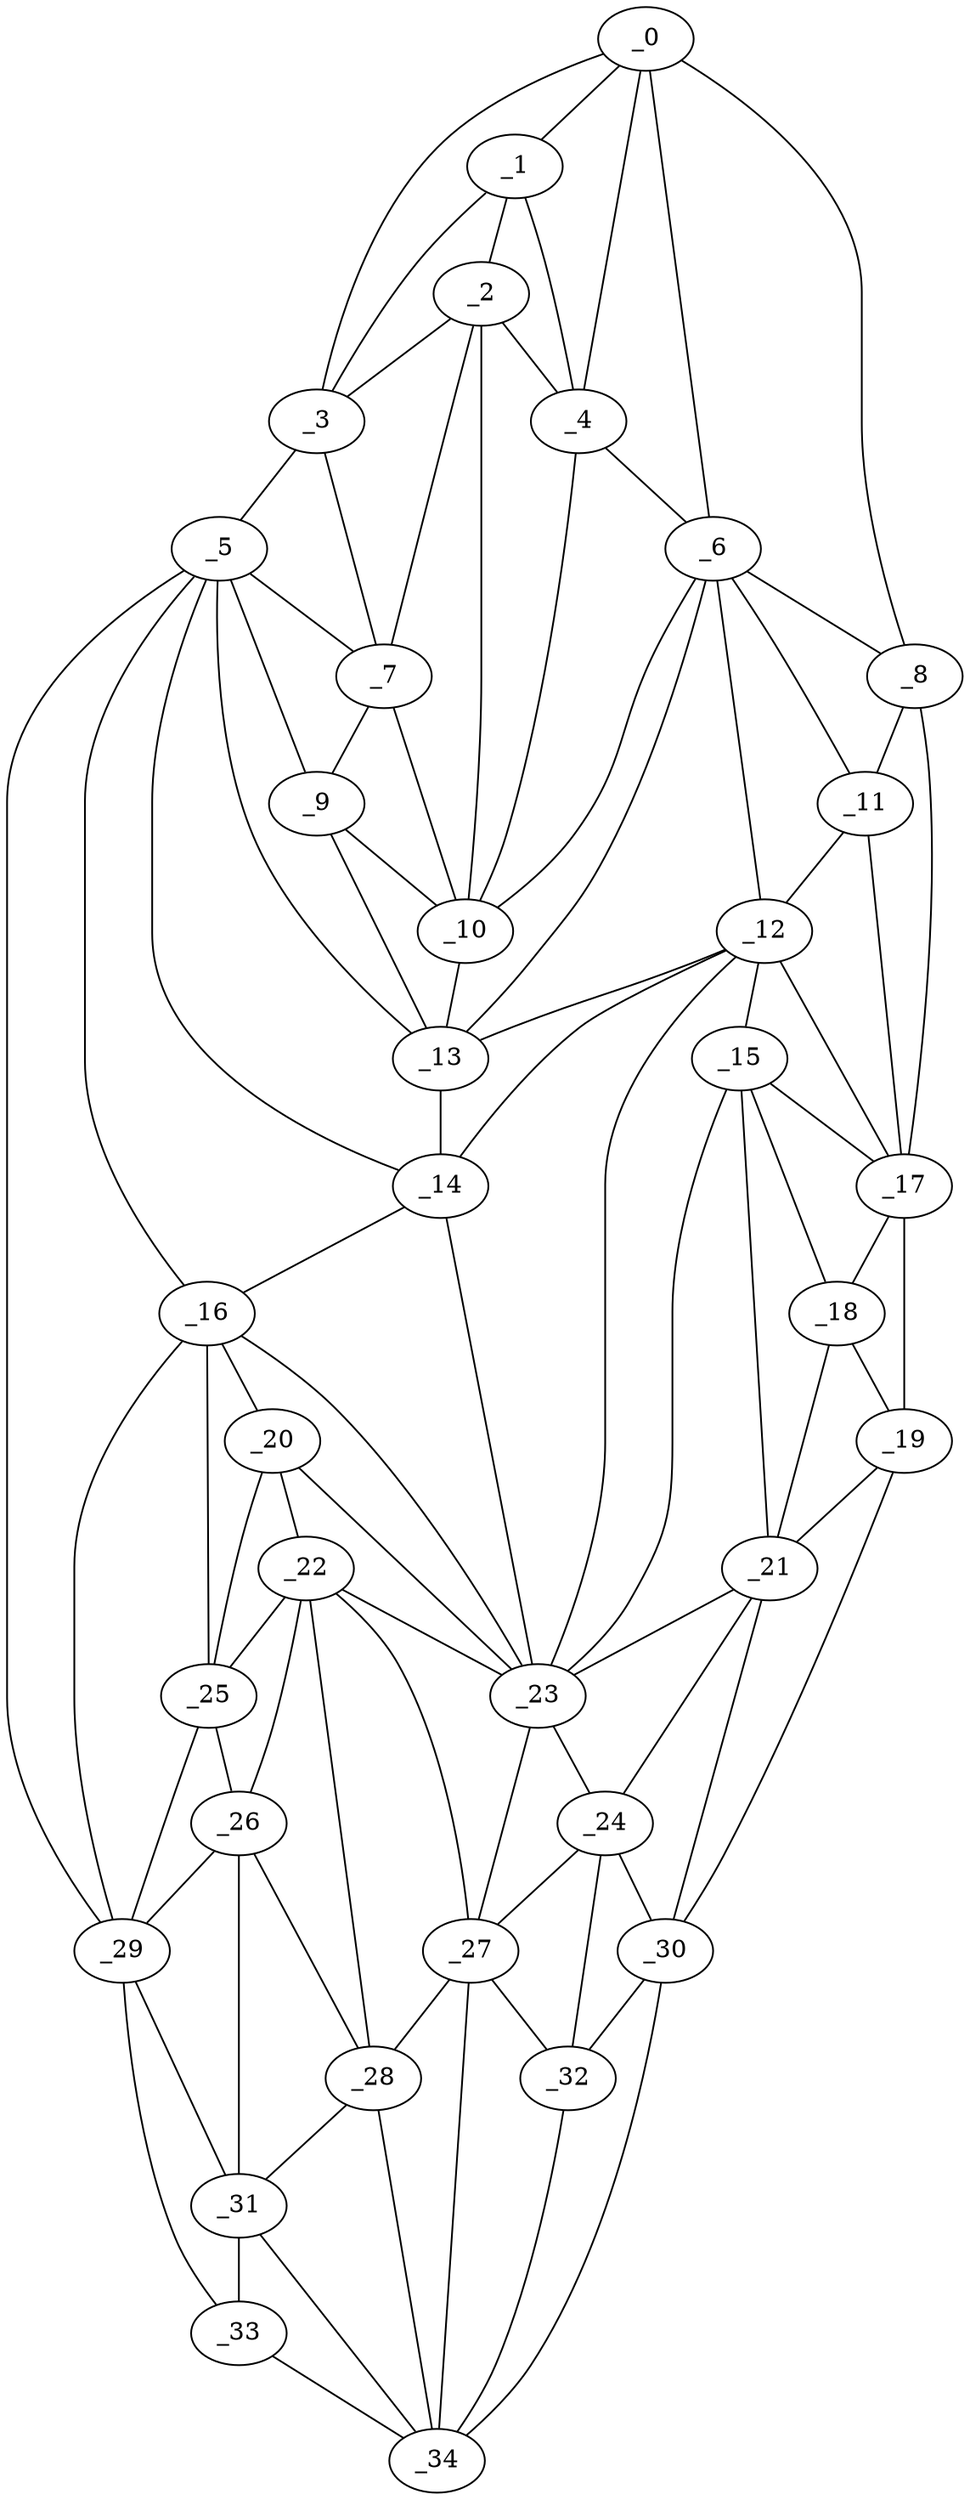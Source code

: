graph "obj6__95.gxl" {
	_0	 [x=14,
		y=60];
	_1	 [x=16,
		y=50];
	_0 -- _1	 [valence=1];
	_3	 [x=18,
		y=21];
	_0 -- _3	 [valence=1];
	_4	 [x=25,
		y=53];
	_0 -- _4	 [valence=1];
	_6	 [x=33,
		y=60];
	_0 -- _6	 [valence=1];
	_8	 [x=36,
		y=77];
	_0 -- _8	 [valence=1];
	_2	 [x=17,
		y=44];
	_1 -- _2	 [valence=2];
	_1 -- _3	 [valence=1];
	_1 -- _4	 [valence=2];
	_2 -- _3	 [valence=2];
	_2 -- _4	 [valence=2];
	_7	 [x=34,
		y=23];
	_2 -- _7	 [valence=1];
	_10	 [x=42,
		y=31];
	_2 -- _10	 [valence=2];
	_5	 [x=30,
		y=17];
	_3 -- _5	 [valence=1];
	_3 -- _7	 [valence=2];
	_4 -- _6	 [valence=2];
	_4 -- _10	 [valence=2];
	_5 -- _7	 [valence=1];
	_9	 [x=39,
		y=26];
	_5 -- _9	 [valence=1];
	_13	 [x=54,
		y=30];
	_5 -- _13	 [valence=2];
	_14	 [x=59,
		y=30];
	_5 -- _14	 [valence=1];
	_16	 [x=69,
		y=30];
	_5 -- _16	 [valence=2];
	_29	 [x=107,
		y=19];
	_5 -- _29	 [valence=1];
	_6 -- _8	 [valence=2];
	_6 -- _10	 [valence=2];
	_11	 [x=45,
		y=79];
	_6 -- _11	 [valence=1];
	_12	 [x=53,
		y=78];
	_6 -- _12	 [valence=1];
	_6 -- _13	 [valence=2];
	_7 -- _9	 [valence=2];
	_7 -- _10	 [valence=1];
	_8 -- _11	 [valence=2];
	_17	 [x=70,
		y=97];
	_8 -- _17	 [valence=1];
	_9 -- _10	 [valence=1];
	_9 -- _13	 [valence=2];
	_10 -- _13	 [valence=2];
	_11 -- _12	 [valence=1];
	_11 -- _17	 [valence=2];
	_12 -- _13	 [valence=2];
	_12 -- _14	 [valence=1];
	_15	 [x=66,
		y=83];
	_12 -- _15	 [valence=2];
	_12 -- _17	 [valence=2];
	_23	 [x=88,
		y=60];
	_12 -- _23	 [valence=2];
	_13 -- _14	 [valence=2];
	_14 -- _16	 [valence=1];
	_14 -- _23	 [valence=2];
	_15 -- _17	 [valence=2];
	_18	 [x=73,
		y=85];
	_15 -- _18	 [valence=2];
	_21	 [x=83,
		y=80];
	_15 -- _21	 [valence=1];
	_15 -- _23	 [valence=2];
	_20	 [x=75,
		y=31];
	_16 -- _20	 [valence=1];
	_16 -- _23	 [valence=2];
	_25	 [x=91,
		y=27];
	_16 -- _25	 [valence=1];
	_16 -- _29	 [valence=1];
	_17 -- _18	 [valence=2];
	_19	 [x=74,
		y=99];
	_17 -- _19	 [valence=1];
	_18 -- _19	 [valence=2];
	_18 -- _21	 [valence=2];
	_19 -- _21	 [valence=2];
	_30	 [x=114,
		y=102];
	_19 -- _30	 [valence=1];
	_22	 [x=87,
		y=32];
	_20 -- _22	 [valence=1];
	_20 -- _23	 [valence=2];
	_20 -- _25	 [valence=2];
	_21 -- _23	 [valence=2];
	_24	 [x=88,
		y=77];
	_21 -- _24	 [valence=1];
	_21 -- _30	 [valence=2];
	_22 -- _23	 [valence=2];
	_22 -- _25	 [valence=2];
	_26	 [x=98,
		y=26];
	_22 -- _26	 [valence=1];
	_27	 [x=101,
		y=54];
	_22 -- _27	 [valence=2];
	_28	 [x=106,
		y=50];
	_22 -- _28	 [valence=2];
	_23 -- _24	 [valence=2];
	_23 -- _27	 [valence=1];
	_24 -- _27	 [valence=2];
	_24 -- _30	 [valence=2];
	_32	 [x=117,
		y=69];
	_24 -- _32	 [valence=2];
	_25 -- _26	 [valence=2];
	_25 -- _29	 [valence=2];
	_26 -- _28	 [valence=2];
	_26 -- _29	 [valence=1];
	_31	 [x=117,
		y=43];
	_26 -- _31	 [valence=1];
	_27 -- _28	 [valence=1];
	_27 -- _32	 [valence=2];
	_34	 [x=119,
		y=57];
	_27 -- _34	 [valence=2];
	_28 -- _31	 [valence=2];
	_28 -- _34	 [valence=2];
	_29 -- _31	 [valence=2];
	_33	 [x=118,
		y=21];
	_29 -- _33	 [valence=1];
	_30 -- _32	 [valence=1];
	_30 -- _34	 [valence=1];
	_31 -- _33	 [valence=2];
	_31 -- _34	 [valence=2];
	_32 -- _34	 [valence=1];
	_33 -- _34	 [valence=1];
}

